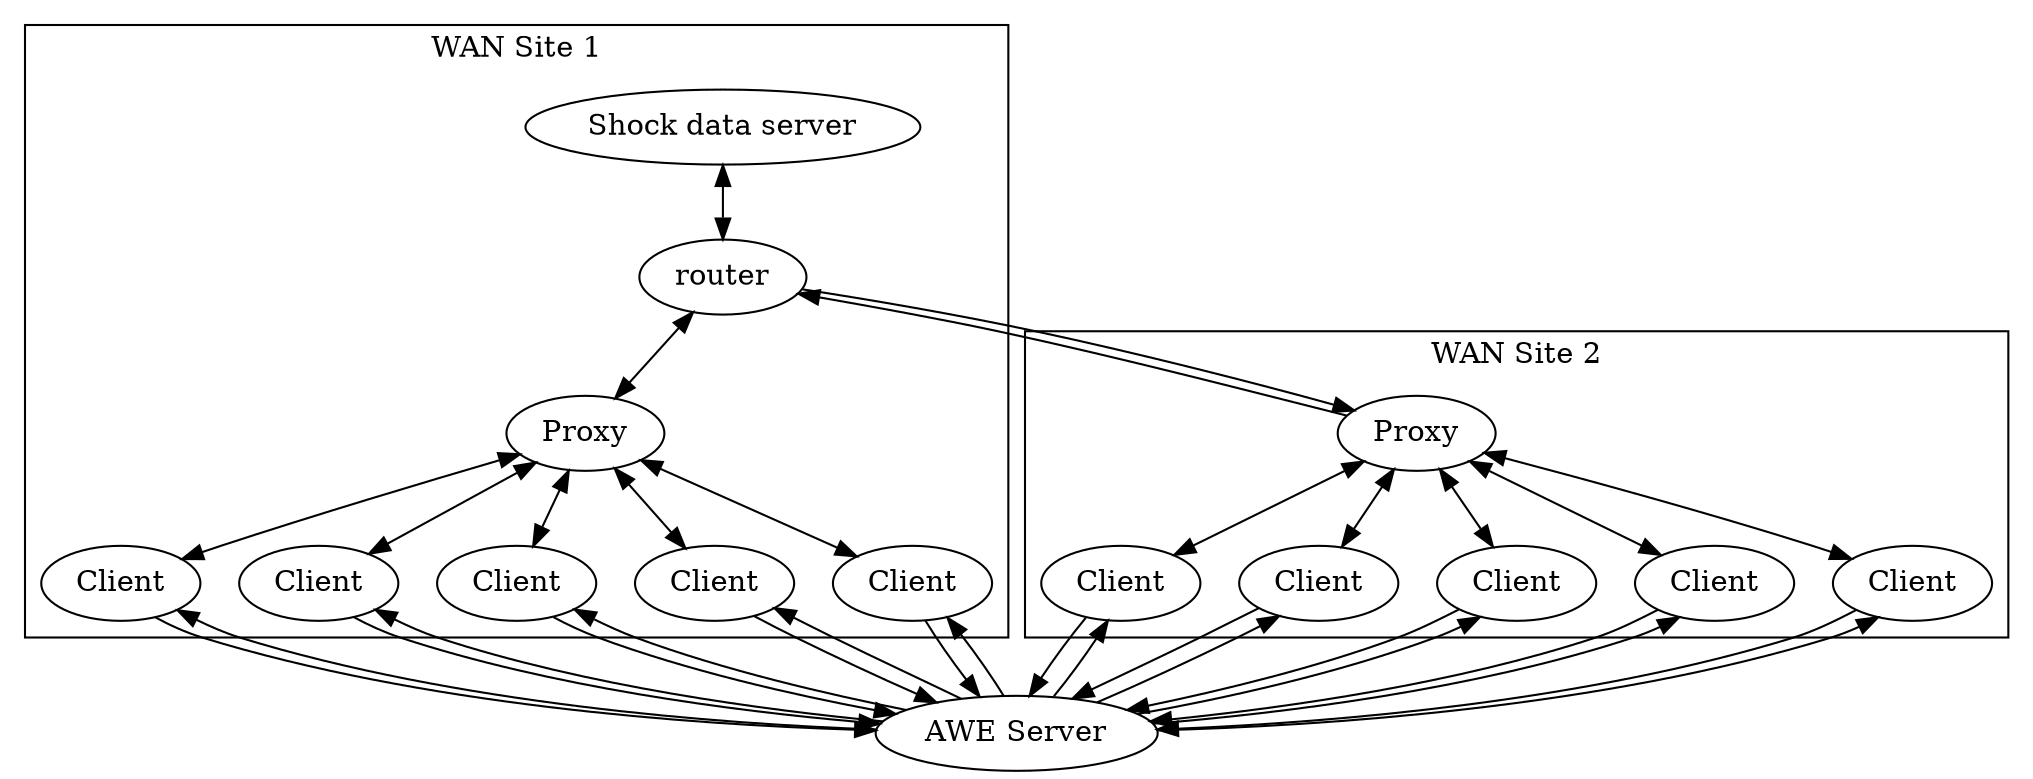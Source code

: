 strict digraph awesim {
	graph [bb="0,0,860,366",
		concentrate=true
	];
	node [label="\N",
		root=false
	];
	subgraph cluster_wan1 {
		graph [bb="8,64,426,358",
			label="WAN Site 1",
			lheight=0.21,
			lp="217,346.5",
			lwidth=0.97
		];
		"Shock data server"		 [height=0.5,
			pos="311,309",
			width=2.0943];
		router		 [height=0.5,
			pos="311,237",
			width=0.9027];
		"Shock data server" -> router		 [pos="s,311,290.83 e,311,255.41 311,280.57 311,275.68 311,270.59 311,265.69"];
		router -> "Shock data server";
		Proxy1		 [height=0.5,
			label=Proxy,
			pos="248,162",
			width=0.9027];
		router -> Proxy1		 [pos="s,297.02,220.36 e,261.73,178.34 290.48,212.57 283.34,204.07 275.34,194.54 268.22,186.07"];
		Proxy1 -> router;
		"local client 0"		 [height=0.5,
			label=Client,
			pos="49,90",
			width=0.92075];
		Proxy1 -> "local client 0"		 [pos="s,219.7,152.96 e,75.091,101.53 209.86,149.76 177.89,139.28 131.16,123.49 91,108 88.895,107.19 86.74,106.33 84.571,105.46"];
		"local client 1"		 [height=0.5,
			label=Client,
			pos="133,90",
			width=0.92075];
		Proxy1 -> "local client 1"		 [pos="s,226.37,148.46 e,154.92,103.73 217.74,143.06 201.1,132.64 180.49,119.73 163.77,109.26"];
		"local client 2"		 [height=0.5,
			label=Client,
			pos="217,90",
			width=0.92075];
		Proxy1 -> "local client 2"		 [pos="s,240.34,144.2 e,224.57,107.59 236.27,134.76 233.76,128.93 231.11,122.77 228.6,116.95"];
		"local client 3"		 [height=0.5,
			label=Client,
			pos="301,90",
			width=0.92075];
		Proxy1 -> "local client 3"		 [pos="s,260.29,145.3 e,288.41,107.11 266.39,137.02 271.5,130.08 277.06,122.53 282.19,115.55"];
		"local client 4"		 [height=0.5,
			label=Client,
			pos="385,90",
			width=0.92075];
		Proxy1 -> "local client 4"		 [pos="s,271.86,149.46 e,360.95,102.64 280.86,144.73 302.34,133.44 330.31,118.74 351.85,107.42"];
		"local client 0" -> Proxy1;
		"local client 1" -> Proxy1;
		"local client 2" -> Proxy1;
		"local client 3" -> Proxy1;
		"local client 4" -> Proxy1;
	}
	subgraph cluster_wan2 {
		graph [bb="434,64,852,211",
			label="WAN Site 2",
			lheight=0.21,
			lp="643,199.5",
			lwidth=0.97
		];
		Proxy2		 [height=0.5,
			label=Proxy,
			pos="601,162",
			width=0.9027];
		"remote client 0"		 [height=0.5,
			label=Client,
			pos="475,90",
			width=0.92075];
		Proxy2 -> "remote client 0"		 [pos="s,578.18,148.96 e,498.07,103.18 569.46,143.97 550.31,133.03 525.95,119.11 506.76,108.15"];
		"remote client 1"		 [height=0.5,
			label=Client,
			pos="559,90",
			width=0.92075];
		Proxy2 -> "remote client 1"		 [pos="s,590.83,144.57 e,569.07,107.27 585.75,135.85 582.02,129.46 578.02,122.61 574.29,116.22"];
		"remote client 2"		 [height=0.5,
			label=Client,
			pos="643,90",
			width=0.92075];
		Proxy2 -> "remote client 2"		 [pos="s,611.17,144.57 e,632.93,107.27 616.25,135.85 619.98,129.46 623.98,122.61 627.71,116.22"];
		"remote client 3"		 [height=0.5,
			label=Client,
			pos="727,90",
			width=0.92075];
		Proxy2 -> "remote client 3"		 [pos="s,623.82,148.96 e,703.93,103.18 632.54,143.97 651.69,133.03 676.05,119.11 695.24,108.15"];
		"remote client 4"		 [height=0.5,
			label=Client,
			pos="811,90",
			width=0.92075];
		Proxy2 -> "remote client 4"		 [pos="s,629.82,153.64 e,785.39,101.43 639.45,150.77 673.73,140.48 725.12,124.41 769,108 771.26,107.16 773.57,106.26 775.89,105.33"];
		"remote client 0" -> Proxy2;
		"remote client 1" -> Proxy2;
		"remote client 2" -> Proxy2;
		"remote client 3" -> Proxy2;
		"remote client 4" -> Proxy2;
	}
	"AWE Server"	 [height=0.5,
		pos="430,18",
		root=true,
		width=1.5887];
	"AWE Server" -> "local client 0"	 [pos="e,73.582,77.655 374.93,23.204 294.62,30.837 149.82,46.118 100,64 94.067,66.129 88.079,69.179 82.343,72.445"];
	"AWE Server" -> "remote client 0"	 [pos="e,469.79,72.202 446.71,35.345 452.81,43.711 459.42,53.936 464.84,63.269"];
	"AWE Server" -> "local client 1"	 [pos="e,157.65,77.841 374.64,22.695 323.72,28.188 247,39.826 184,64 178.12,66.258 172.15,69.363 166.42,72.642"];
	"AWE Server" -> "remote client 1"	 [pos="e,542.63,74.046 465.87,32.232 484.25,41.088 506.58,52.872 526,64 528.58,65.479 531.23,67.034 533.87,68.619"];
	"AWE Server" -> "local client 2"	 [pos="e,242.24,77.933 383.23,28.403 350.21,35.975 305.52,47.756 268,64 262.32,66.459 256.5,69.599 250.88,72.84"];
	"AWE Server" -> "remote client 2"	 [pos="e,627.97,73.624 481.34,26.152 518.3,33.544 568.53,46.046 610,64 613.07,65.329 616.18,66.856 619.21,68.491"];
	"AWE Server" -> "local client 3"	 [pos="e,327.15,78.595 405.56,34.523 390.02,43.062 369.79,53.807 352,64 346.85,66.95 341.42,70.204 336.05,73.383"];
	"AWE Server" -> "remote client 3"	 [pos="e,712.55,73.515 486.33,21.424 541.14,26.3 625.65,37.771 694,64 697.3,65.267 700.63,66.801 703.85,68.483"];
	"AWE Server" -> "local client 4"	 [pos="e,400.71,74.021 424.71,35.96 419.95,44.998 413.19,56.083 406.5,65.855"];
	"AWE Server" -> "remote client 4"	 [pos="e,797.04,73.586 485.72,22.223 570.19,29.47 725.94,45.316 778,64 781.41,65.225 784.84,66.754 788.15,68.454"];
	router -> Proxy2	 [pos="e,574.21,172.31 342.61,232.08 368.87,227.16 406.6,219.17 439,211 482.55,200.01 531.82,185.69 564.59,175.37"];
	Proxy2 -> router	 [pos="e,340.64,229.47 571.01,169.38 535.11,179.43 473.85,197.67 421,211 397.65,216.89 371.53,222.68 350.51,227.3"];
	"local client 0" -> "AWE Server"	 [pos="e,374.28,22.223 62.956,73.586 68.693,69.897 75.381,66.376 82,64 132.03,46.046 277.8,30.712 364.06,23.111"];
	"remote client 0" -> "AWE Server"	 [pos="e,435.29,35.96 459.29,74.021 452.97,65.481 445.98,54.738 440.29,44.949"];
	"local client 1" -> "AWE Server"	 [pos="e,373.67,21.424 147.45,73.515 153.09,69.919 159.59,66.458 166,64 230.22,39.359 308.69,27.743 363.4,22.384"];
	"remote client 1" -> "AWE Server"	 [pos="e,454.44,34.523 532.85,78.595 524.77,73.952 516.04,68.605 508,64 493.41,55.638 477.17,46.906 463.23,39.324"];
	"local client 2" -> "AWE Server"	 [pos="e,378.66,26.152 232.03,73.624 237.56,70.109 243.86,66.657 250,64 287.91,47.589 333.13,35.733 368.85,28.171"];
	"remote client 2" -> "AWE Server"	 [pos="e,476.77,28.403 617.76,77.933 609.63,73.075 600.66,67.748 592,64 558.14,49.342 518.45,38.318 486.76,30.742"];
	"local client 3" -> "AWE Server"	 [pos="e,394.13,32.232 317.37,74.046 322.66,70.659 328.49,67.155 334,64 350.23,54.698 368.5,44.937 384.79,36.812"];
	"remote client 3" -> "AWE Server"	 [pos="e,485.36,22.695 702.35,77.841 694.13,72.848 684.97,67.441 676,64 617.06,41.384 546.11,29.74 495.52,23.835"];
	"local client 4" -> "AWE Server"	 [pos="e,413.29,35.345 390.21,72.202 394.72,63.594 401.09,53.101 407.47,43.649"];
	"remote client 4" -> "AWE Server"	 [pos="e,485.07,23.204 786.42,77.655 778.21,72.627 769.04,67.245 760,64 712.22,46.852 577.1,32.095 495.26,24.181"];
}
